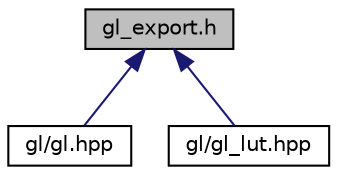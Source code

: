 digraph "gl_export.h"
{
 // LATEX_PDF_SIZE
  edge [fontname="Helvetica",fontsize="10",labelfontname="Helvetica",labelfontsize="10"];
  node [fontname="Helvetica",fontsize="10",shape=record];
  Node1 [label="gl_export.h",height=0.2,width=0.4,color="black", fillcolor="grey75", style="filled", fontcolor="black",tooltip=" "];
  Node1 -> Node2 [dir="back",color="midnightblue",fontsize="10",style="solid",fontname="Helvetica"];
  Node2 [label="gl/gl.hpp",height=0.2,width=0.4,color="black", fillcolor="white", style="filled",URL="$d7/d6a/gl_8hpp.html",tooltip="Gauss-Legendre integration library."];
  Node1 -> Node3 [dir="back",color="midnightblue",fontsize="10",style="solid",fontname="Helvetica"];
  Node3 [label="gl/gl_lut.hpp",height=0.2,width=0.4,color="black", fillcolor="white", style="filled",URL="$df/d11/gl__lut_8hpp.html",tooltip="Look up tables LUTs with weight and values for Gauss-Legendre knots."];
}
